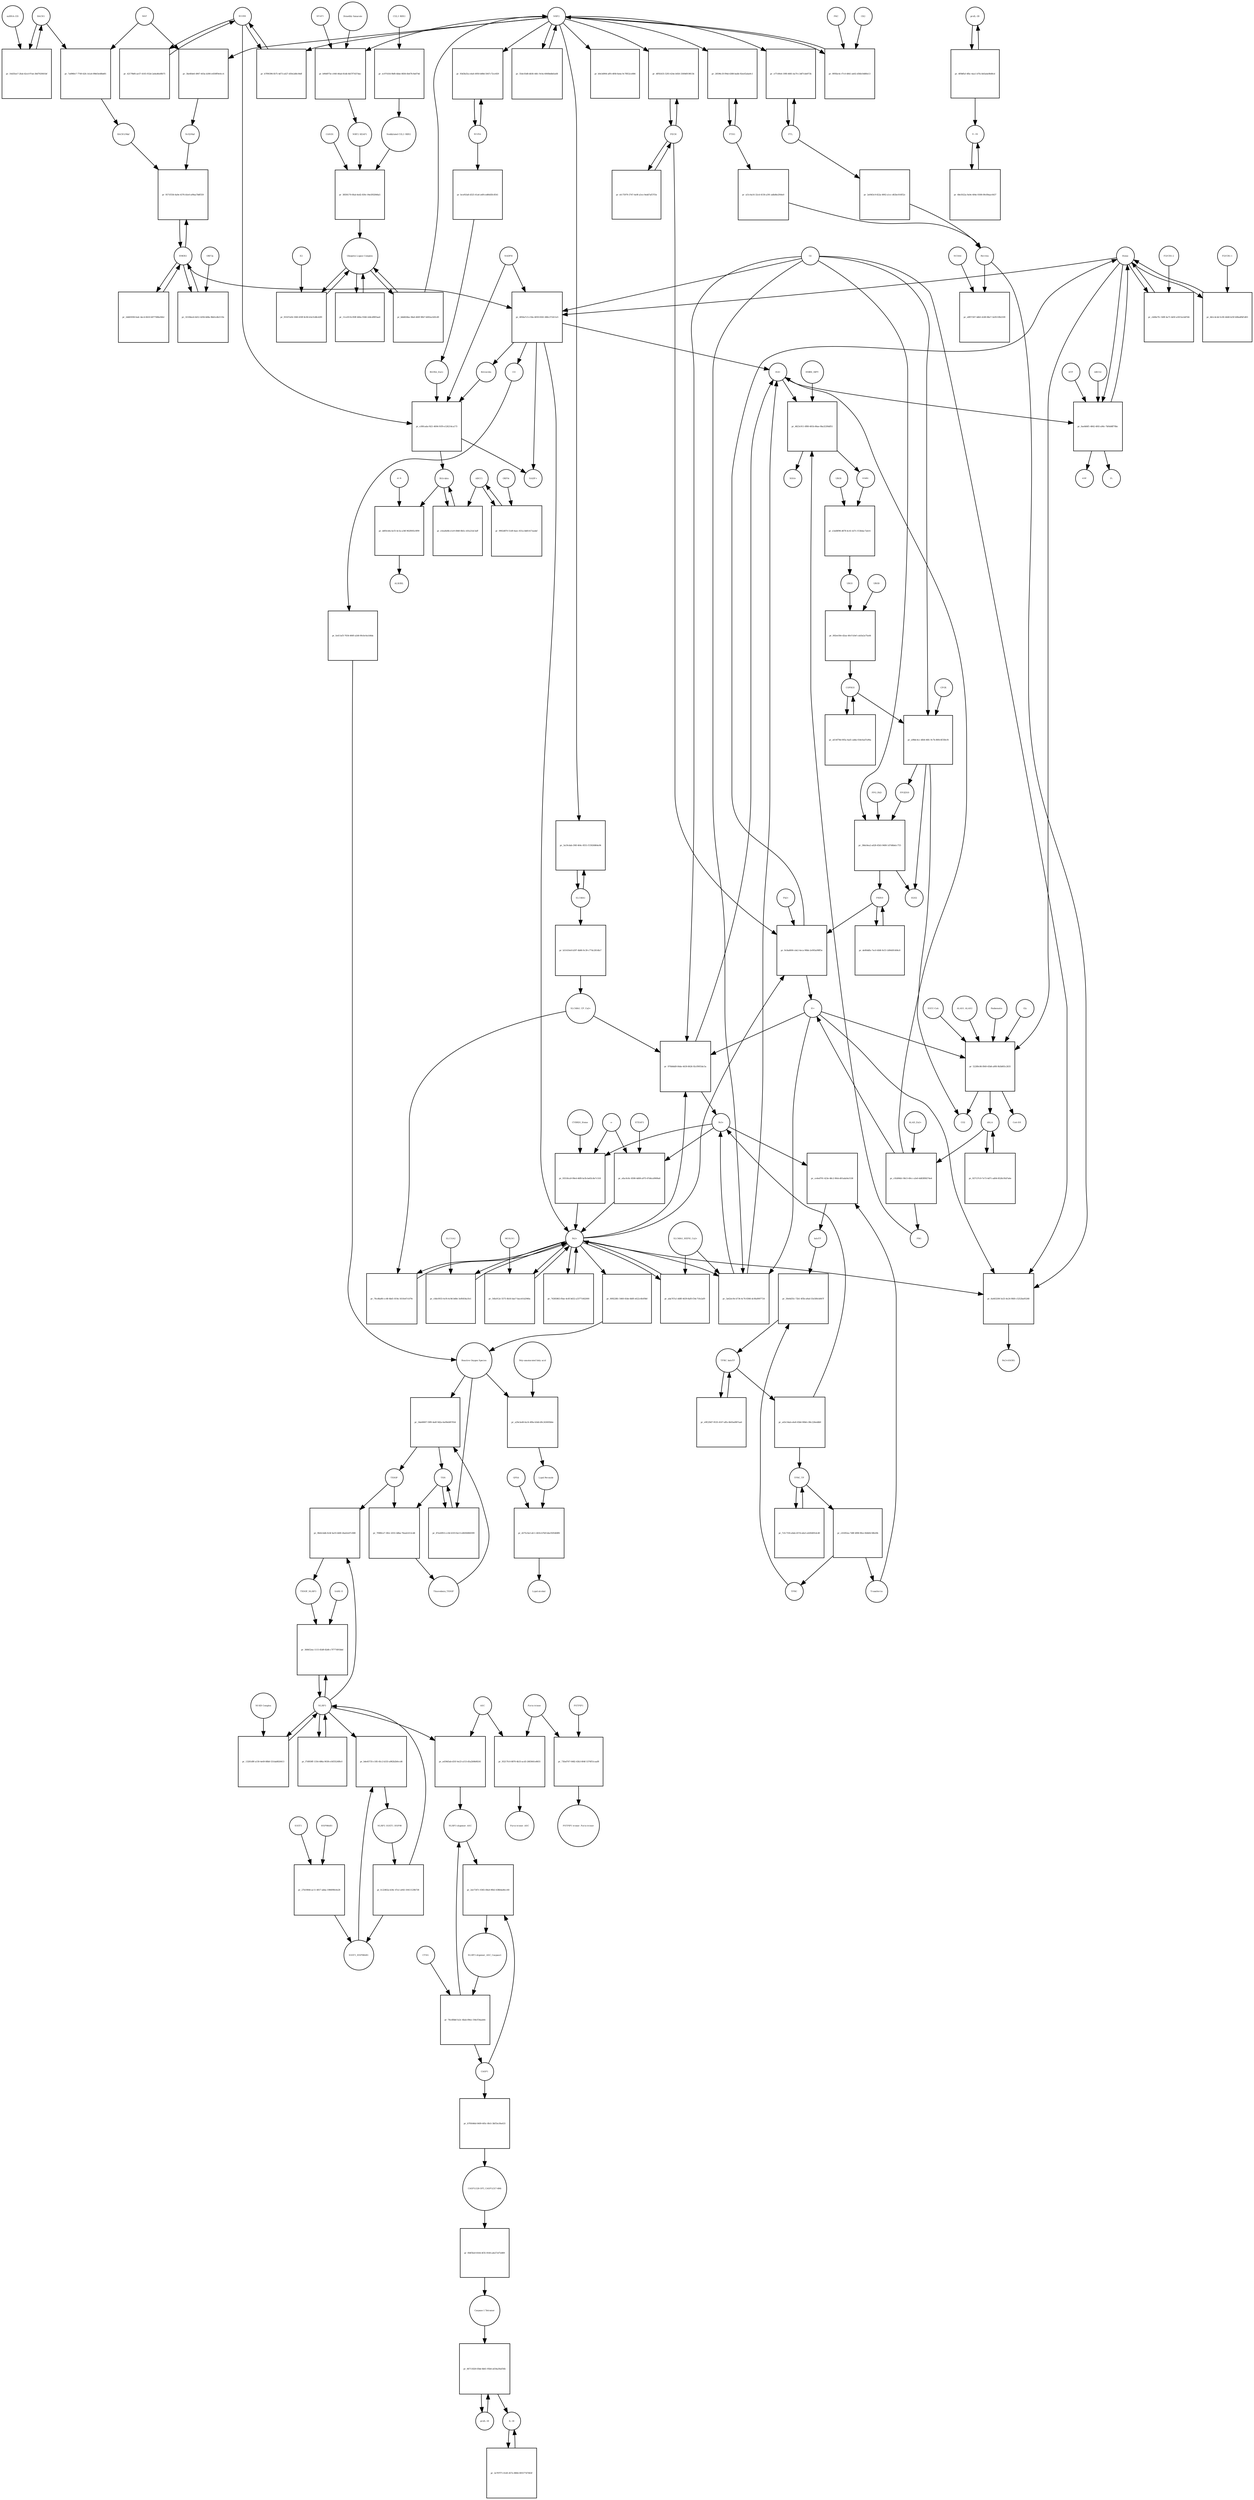 strict digraph  {
Heme [annotation="urn_miriam_obo.chebi_CHEBI%3A30413", bipartite=0, cls="simple chemical", fontsize=4, label=Heme, shape=circle];
"pr_4956a7c5-c50a-4059-8361-686c272411e5" [annotation="", bipartite=1, cls=process, fontsize=4, label="pr_4956a7c5-c50a-4059-8361-686c272411e5", shape=square];
Biliverdin [annotation="urn_miriam_obo.chebi_CHEBI%3A17033", bipartite=0, cls="simple chemical", fontsize=4, label=Biliverdin, shape=circle];
HMOX1 [annotation="", bipartite=0, cls=macromolecule, fontsize=4, label=HMOX1, shape=circle];
O2 [annotation="urn_miriam_obo.chebi_CHEBI%3A15379", bipartite=0, cls="simple chemical", fontsize=4, label=O2, shape=circle];
NADPH [annotation="urn_miriam_obo.chebi_CHEBI%3A16474", bipartite=0, cls="simple chemical", fontsize=4, label=NADPH, shape=circle];
H2O [annotation="urn_miriam_obo.chebi_CHEBI%3A15377", bipartite=0, cls="simple chemical", fontsize=4, label=H2O, shape=circle];
"Fe2+" [annotation="urn_miriam_obo.chebi_CHEBI%3A29033", bipartite=0, cls="simple chemical", fontsize=4, label="Fe2+", shape=circle];
"NADP+" [annotation="urn_miriam_obo.chebi_CHEBI%3A18009", bipartite=0, cls="simple chemical", fontsize=4, label="NADP+", shape=circle];
CO [annotation="urn_miriam_obo.chebi_CHEBI%3A17245", bipartite=0, cls="simple chemical", fontsize=4, label=CO, shape=circle];
"pr_cb06e7fc-549f-4a71-b45f-a1815a1dd7d4" [annotation="", bipartite=1, cls=process, fontsize=4, label="pr_cb06e7fc-549f-4a71-b45f-a1815a1dd7d4", shape=square];
"FLVCR1-2" [annotation=urn_miriam_uniprot_Q9Y5Y0, bipartite=0, cls=macromolecule, fontsize=4, label="FLVCR1-2", shape=circle];
"pr_e30fcada-f421-4694-91f9-e126214ca173" [annotation="", bipartite=1, cls=process, fontsize=4, label="pr_e30fcada-f421-4694-91f9-e126214ca173", shape=square];
Bilirubin [annotation="urn_miriam_obo.chebi_CHEBI%3A16990", bipartite=0, cls="simple chemical", fontsize=4, label=Bilirubin, shape=circle];
BLVRB [annotation=urn_miriam_uniprot_P30043, bipartite=0, cls=macromolecule, fontsize=4, label=BLVRB, shape=circle];
"BLVRA_Zn2+" [annotation="urn_miriam_obo.chebi_CHEBI%3A29805|urn_miriam_uniprot_P53004", bipartite=0, cls=complex, fontsize=4, label="BLVRA_Zn2+", shape=circle];
"pr_e5ea8e8b-e1e9-49d0-8b5c-d1fa21dc5aff" [annotation="", bipartite=1, cls=process, fontsize=4, label="pr_e5ea8e8b-e1e9-49d0-8b5c-d1fa21dc5aff", shape=square];
ABCC1 [annotation="", bipartite=0, cls=macromolecule, fontsize=4, label=ABCC1, shape=circle];
"pr_dd93cbfa-bcf3-4c5a-a34f-962f005c0f99" [annotation="", bipartite=1, cls=process, fontsize=4, label="pr_dd93cbfa-bcf3-4c5a-a34f-962f005c0f99", shape=square];
ALB [annotation=urn_miriam_uniprot_P02768, bipartite=0, cls=macromolecule, fontsize=4, label=ALB, shape=circle];
"ALB/BIL" [annotation="urn_miriam_uniprot_P02768|urn_miriam_obo.chebi_CHEBI%3A16990", bipartite=0, cls=complex, fontsize=4, label="ALB/BIL", shape=circle];
NRF2 [annotation="", bipartite=0, cls=macromolecule, fontsize=4, label=NRF2, shape=circle];
"pr_3be6fde6-4967-403a-b306-e450ff9e0cc4" [annotation="", bipartite=1, cls=process, fontsize=4, label="pr_3be6fde6-4967-403a-b306-e450ff9e0cc4", shape=square];
MAF [annotation=urn_miriam_uniprot_O75444, bipartite=0, cls=macromolecule, fontsize=4, label=MAF, shape=circle];
"Nrf2/Maf" [annotation="", bipartite=0, cls=complex, fontsize=4, label="Nrf2/Maf", shape=circle];
"pr_7a896fe7-7749-42fc-b1a4-09b03e48bd01" [annotation="", bipartite=1, cls=process, fontsize=4, label="pr_7a896fe7-7749-42fc-b1a4-09b03e48bd01", shape=square];
BACH1 [annotation=urn_miriam_uniprot_O14867, bipartite=0, cls=macromolecule, fontsize=4, label=BACH1, shape=circle];
"BACH1/Maf" [annotation="", bipartite=0, cls=complex, fontsize=4, label="BACH1/Maf", shape=circle];
"pr_16d35ee7-2fab-42cd-97ab-38d792f401bf" [annotation="", bipartite=1, cls=process, fontsize=4, label="pr_16d35ee7-2fab-42cd-97ab-38d792f401bf", shape=square];
"miRNA-155" [annotation=urn_miriam_ncbigene_406947, bipartite=0, cls="nucleic acid feature", fontsize=4, label="miRNA-155", shape=circle];
"pr_9571f556-6a9e-4376-b5e0-a99aa7b8f559" [annotation="", bipartite=1, cls=process, fontsize=4, label="pr_9571f556-6a9e-4376-b5e0-a99aa7b8f559", shape=square];
PRIN9 [annotation="urn_miriam_obo.chebi_CHEBI%3A15430", bipartite=0, cls="simple chemical", fontsize=4, label=PRIN9, shape=circle];
"pr_9c8ad606-cde2-4eca-90bb-2e993a99ff5e" [annotation="", bipartite=1, cls=process, fontsize=4, label="pr_9c8ad606-cde2-4eca-90bb-2e993a99ff5e", shape=square];
FECH [annotation=urn_miriam_uniprot_P22830, bipartite=0, cls=macromolecule, fontsize=4, label=FECH, shape=circle];
"Pb2+" [annotation="urn_miriam_obo.chebi_CHEBI%3A27889", bipartite=0, cls="simple chemical", fontsize=4, label="Pb2+", shape=circle];
"H+" [annotation="urn_miriam_obo.chebi_CHEBI%3A15378", bipartite=0, cls="simple chemical", fontsize=4, label="H+", shape=circle];
"SUCC-CoA" [annotation="urn_miriam_obo.chebi_CHEBI%3A57292", bipartite=0, cls="simple chemical", fontsize=4, label="SUCC-CoA", shape=circle];
"pr_52289c86-f849-45b8-a9f8-9b3bf65c2835" [annotation="", bipartite=1, cls=process, fontsize=4, label="pr_52289c86-f849-45b8-a9f8-9b3bf65c2835", shape=square];
dALA [annotation="urn_miriam_obo.chebi_CHEBI%3A356416", bipartite=0, cls="simple chemical", fontsize=4, label=dALA, shape=circle];
ALAS1_ALAS2 [annotation="urn_miriam_uniprot_P13196|urn_miriam_uniprot_P22557", bipartite=0, cls=complex, fontsize=4, label=ALAS1_ALAS2, shape=circle];
Panhematin [annotation="urn_miriam_obo.chebi_CHEBI%3A50385", bipartite=0, cls="simple chemical", fontsize=4, label=Panhematin, shape=circle];
Gly [annotation="urn_miriam_obo.chebi_CHEBI%3A57305", bipartite=0, cls="simple chemical", fontsize=4, label=Gly, shape=circle];
"CoA-SH" [annotation="urn_miriam_obo.chebi_CHEBI%3A15346", bipartite=0, cls="simple chemical", fontsize=4, label="CoA-SH", shape=circle];
CO2 [annotation="urn_miriam_obo.chebi_CHEBI%3A16526", bipartite=0, cls="simple chemical", fontsize=4, label=CO2, shape=circle];
"pr_b90d975e-c040-46ad-81db-4b57f7d37dac" [annotation="", bipartite=1, cls=process, fontsize=4, label="pr_b90d975e-c040-46ad-81db-4b57f7d37dac", shape=square];
KEAP1 [annotation=urn_miriam_uniprot_Q14145, bipartite=0, cls=macromolecule, fontsize=4, label=KEAP1, shape=circle];
NRF2_KEAP1 [annotation="urn_miriam_uniprot_Q14145|urn_miriam_uniprot_Q16236", bipartite=0, cls=complex, fontsize=4, label=NRF2_KEAP1, shape=circle];
"Dimethly fumarate" [annotation="urn_miriam_obo.chebi_CHEBI%3A76004", bipartite=0, cls="simple chemical", fontsize=4, label="Dimethly fumarate", shape=circle];
"Ubiquitin Ligase Complex" [annotation="urn_miriam_uniprot_Q14145|urn_miriam_uniprot_Q15843|urn_miriam_uniprot_Q13618|urn_miriam_uniprot_P62877|urn_miriam_uniprot_Q16236|urn_miriam_uniprot_P0CG48|urn_miriam_pubmed_19940261|urn_miriam_interpro_IPR000608", bipartite=0, cls=complex, fontsize=4, label="Ubiquitin Ligase Complex", shape=circle];
"pr_11ce911b-f69f-466a-9346-2d4cdf8f3aa6" [annotation="", bipartite=1, cls=process, fontsize=4, label="pr_11ce911b-f69f-466a-9346-2d4cdf8f3aa6", shape=square];
"pr_c92d94b1-9b13-49cc-a3e0-4d83f89274e4" [annotation="", bipartite=1, cls=process, fontsize=4, label="pr_c92d94b1-9b13-49cc-a3e0-4d83f89274e4", shape=square];
PBG [annotation="urn_miriam_obo.chebi_CHEBI%3A58126", bipartite=0, cls="simple chemical", fontsize=4, label=PBG, shape=circle];
"ALAD_Zn2+" [annotation="urn_miriam_uniprot_P13716|urn_miriam_obo.chebi_CHEBI%3A29105", bipartite=0, cls=complex, fontsize=4, label="ALAD_Zn2+", shape=circle];
"pr_4823c911-0f80-481b-86ae-9ba323f4df51" [annotation="", bipartite=1, cls=process, fontsize=4, label="pr_4823c911-0f80-481b-86ae-9ba323f4df51", shape=square];
HMBL [annotation="urn_miriam_obo.chebi_CHEBI%3A57845", bipartite=0, cls="simple chemical", fontsize=4, label=HMBL, shape=circle];
HMBS_DIPY [annotation="urn_miriam_obo.chebi_CHEBI%3A36319|urn_miriam_uniprot_P08397", bipartite=0, cls=complex, fontsize=4, label=HMBS_DIPY, shape=circle];
"NH4+" [annotation="urn_miriam_obo.chebi_CHEBI%3A28938", bipartite=0, cls="simple chemical", fontsize=4, label="NH4+", shape=circle];
"pr_e3a68f96-d678-4c41-b37c-f13b4ac7ab14" [annotation="", bipartite=1, cls=process, fontsize=4, label="pr_e3a68f96-d678-4c41-b37c-f13b4ac7ab14", shape=square];
URO3 [annotation="urn_miriam_obo.chebi_CHEBI%3A15437", bipartite=0, cls="simple chemical", fontsize=4, label=URO3, shape=circle];
UROS [annotation=urn_miriam_uniprot_P10746, bipartite=0, cls=macromolecule, fontsize=4, label=UROS, shape=circle];
"pr_002ee50e-d2aa-40cf-b3ef-cab3a2a75a44" [annotation="", bipartite=1, cls=process, fontsize=4, label="pr_002ee50e-d2aa-40cf-b3ef-cab3a2a75a44", shape=square];
COPRO3 [annotation="urn_miriam_obo.chebi_CHEBI%3A15439", bipartite=0, cls="simple chemical", fontsize=4, label=COPRO3, shape=circle];
UROD [annotation=urn_miriam_uniprot_P06132, bipartite=0, cls=macromolecule, fontsize=4, label=UROD, shape=circle];
"pr_a98dc4cc-dfd4-46fc-9c7b-869c4f358cf4" [annotation="", bipartite=1, cls=process, fontsize=4, label="pr_a98dc4cc-dfd4-46fc-9c7b-869c4f358cf4", shape=square];
PPGEN9 [annotation="urn_miriam_obo.chebi_CHEBI%3A15435", bipartite=0, cls="simple chemical", fontsize=4, label=PPGEN9, shape=circle];
CPOX [annotation=urn_miriam_uniprot_P36551, bipartite=0, cls=macromolecule, fontsize=4, label=CPOX, shape=circle];
H2O2 [annotation="urn_miriam_obo.chebi_CHEBI%3A16240", bipartite=0, cls="simple chemical", fontsize=4, label=H2O2, shape=circle];
"pr_38dc8ea2-a628-45b5-9408-1d7d4bdcc755" [annotation="", bipartite=1, cls=process, fontsize=4, label="pr_38dc8ea2-a628-45b5-9408-1d7d4bdcc755", shape=square];
PPO_FAD [annotation="urn_miriam_obo.chebi_CHEBI%3A16238|urn_miriam_uniprot_P50336", bipartite=0, cls=complex, fontsize=4, label=PPO_FAD, shape=circle];
"pr_55dc03d8-db56-44fc-9c0a-6060bdbb5a68" [annotation="", bipartite=1, cls=process, fontsize=4, label="pr_55dc03d8-db56-44fc-9c0a-6060bdbb5a68", shape=square];
"pr_927137c9-7e73-4d71-ad04-8528c95d7a6e" [annotation="", bipartite=1, cls="uncertain process", fontsize=4, label="pr_927137c9-7e73-4d71-ad04-8528c95d7a6e", shape=square];
"pr_a614f78d-005a-4ad1-adda-03dc6ad7a96a" [annotation="", bipartite=1, cls="uncertain process", fontsize=4, label="pr_a614f78d-005a-4ad1-adda-03dc6ad7a96a", shape=square];
"pr_de80ddfa-7ec0-4fd6-9cf3-1d94491406c8" [annotation="", bipartite=1, cls="uncertain process", fontsize=4, label="pr_de80ddfa-7ec0-4fd6-9cf3-1d94491406c8", shape=square];
"Poly-unsaturated fatty acid" [annotation="urn_miriam_obo.chebi_CHEBI%3A26208", bipartite=0, cls="simple chemical", fontsize=4, label="Poly-unsaturated fatty acid", shape=circle];
"pr_a29e3a48-6a14-4f8a-b5dd-d9c243693b6e" [annotation="", bipartite=1, cls=process, fontsize=4, label="pr_a29e3a48-6a14-4f8a-b5dd-d9c243693b6e", shape=square];
"Lipid Peroxide" [annotation="urn_miriam_obo.chebi_CHEBI%3A61051", bipartite=0, cls="simple chemical", fontsize=4, label="Lipid Peroxide", shape=circle];
"Reactive Oxygen Species" [annotation="urn_miriam_obo.chebi_CHEBI%3A26523", bipartite=0, cls="simple chemical", fontsize=4, label="Reactive Oxygen Species", shape=circle];
"pr_6a463208-5e25-4e24-9fd0-c5252ba95268" [annotation="", bipartite=1, cls=process, fontsize=4, label="pr_6a463208-5e25-4e24-9fd0-c5252ba95268", shape=square];
"Fe(3+)O(OH)" [annotation="urn_miriam_obo.chebi_CHEBI%3A78619", bipartite=0, cls="simple chemical", fontsize=4, label="Fe(3+)O(OH)", shape=circle];
Ferritin [annotation=urn_miriam_uniprot_P02794, bipartite=0, cls=complex, fontsize=4, label=Ferritin, shape=circle];
"pr_76cd6a86-cc48-4bd1-819a-1610e47cb79c" [annotation="", bipartite=1, cls=process, fontsize=4, label="pr_76cd6a86-cc48-4bd1-819a-1610e47cb79c", shape=square];
"SLC40A1_CP_Cu2+" [annotation="urn_miriam_uniprot_P00450|urn_miriam_uniprot_Q9NP59|urn_miriam_obo.chebi_CHEBI%3A29036", bipartite=0, cls=complex, fontsize=4, label="SLC40A1_CP_Cu2+", shape=circle];
"pr_970b8dd9-84de-4439-8626-92cf9955dc5a" [annotation="", bipartite=1, cls=process, fontsize=4, label="pr_970b8dd9-84de-4439-8626-92cf9955dc5a", shape=square];
"Fe3+" [annotation="urn_miriam_obo.chebi_CHEBI%3A29034", bipartite=0, cls="simple chemical", fontsize=4, label="Fe3+", shape=circle];
SLC40A1 [annotation=urn_miriam_ncbigene_30061, bipartite=0, cls="nucleic acid feature", fontsize=4, label=SLC40A1, shape=circle];
"pr_3a19cdab-3f4f-464c-8551-f15926864e94" [annotation="", bipartite=1, cls=process, fontsize=4, label="pr_3a19cdab-3f4f-464c-8551-f15926864e94", shape=square];
FTH1 [annotation=urn_miriam_ncbigene_2495, bipartite=0, cls="nucleic acid feature", fontsize=4, label=FTH1, shape=circle];
"pr_28596c3f-f94d-4388-badb-92eef2aba9c1" [annotation="", bipartite=1, cls=process, fontsize=4, label="pr_28596c3f-f94d-4388-badb-92eef2aba9c1", shape=square];
FTL [annotation=urn_miriam_ncbigene_2512, bipartite=0, cls="nucleic acid feature", fontsize=4, label=FTL, shape=circle];
"pr_cf7149e4-19f8-4681-ba70-c3df7cbb973b" [annotation="", bipartite=1, cls=process, fontsize=4, label="pr_cf7149e4-19f8-4681-ba70-c3df7cbb973b", shape=square];
"pr_a51c4a16-32cd-4158-a391-adbd6e2f44e0" [annotation="", bipartite=1, cls=process, fontsize=4, label="pr_a51c4a16-32cd-4158-a391-adbd6e2f44e0", shape=square];
"pr_2ef463c9-822a-4902-a1cc-d02bc016f52c" [annotation="", bipartite=1, cls=process, fontsize=4, label="pr_2ef463c9-822a-4902-a1cc-d02bc016f52c", shape=square];
"pr_4ff92435-5293-424e-b926-3369d919813b" [annotation="", bipartite=1, cls=process, fontsize=4, label="pr_4ff92435-5293-424e-b926-3369d919813b", shape=square];
"pr_efc75979-3747-4e9f-a3ce-9edd7af57f3e" [annotation="", bipartite=1, cls=process, fontsize=4, label="pr_efc75979-3747-4e9f-a3ce-9edd7af57f3e", shape=square];
"pr_2dd45938-fadc-4ec4-8410-b977588a56b2" [annotation="", bipartite=1, cls=process, fontsize=4, label="pr_2dd45938-fadc-4ec4-8410-b977588a56b2", shape=square];
BLVRA [annotation=urn_miriam_ncbigene_644, bipartite=0, cls="nucleic acid feature", fontsize=4, label=BLVRA, shape=circle];
"pr_93d3b25a-e4a6-4950-b88d-5047c72ce929" [annotation="", bipartite=1, cls=process, fontsize=4, label="pr_93d3b25a-e4a6-4950-b88d-5047c72ce929", shape=square];
"pr_b7f90396-fb75-4d73-a427-d50e2d8c04df" [annotation="", bipartite=1, cls=process, fontsize=4, label="pr_b7f90396-fb75-4d73-a427-d50e2d8c04df", shape=square];
"pr_42179bf6-ae57-4165-932d-2a8a46e8fb75" [annotation="", bipartite=1, cls=process, fontsize=4, label="pr_42179bf6-ae57-4165-932d-2a8a46e8fb75", shape=square];
"pr_bcef43a8-d325-41a6-a4f4-ed66d5fc8541" [annotation="", bipartite=1, cls=process, fontsize=4, label="pr_bcef43a8-d325-41a6-a4f4-ed66d5fc8541", shape=square];
"pr_b31410e8-b397-4b86-9c39-c77dc2814fa7" [annotation="", bipartite=1, cls=process, fontsize=4, label="pr_b31410e8-b397-4b86-9c39-c77dc2814fa7", shape=square];
"pr_e8f57267-4db5-4249-86e7-3e0515fb2109" [annotation="", bipartite=1, cls=process, fontsize=4, label="pr_e8f57267-4db5-4249-86e7-3e0515fb2109", shape=square];
NCOA4 [annotation=urn_miriam_uniprot_Q13772, bipartite=0, cls=macromolecule, fontsize=4, label=NCOA4, shape=circle];
"pr_93518ca9-99e4-46f8-bcfb-be83c8e7c518" [annotation="", bipartite=1, cls=process, fontsize=4, label="pr_93518ca9-99e4-46f8-bcfb-be83c8e7c518", shape=square];
CYBRD1_Heme [annotation="urn_miriam_uniprot_Q53TN4|urn_miriam_obo.chebi_CHEBI%3A30413", bipartite=0, cls=complex, fontsize=4, label=CYBRD1_Heme, shape=circle];
"e-" [annotation="urn_miriam_obo.chebi_CHEBI%3A10545", bipartite=0, cls="simple chemical", fontsize=4, label="e-", shape=circle];
"pr_c8dc0933-4cf4-4c9d-b48e-3ef6454a1fe1" [annotation="", bipartite=1, cls=process, fontsize=4, label="pr_c8dc0933-4cf4-4c9d-b48e-3ef6454a1fe1", shape=square];
SLC11A2 [annotation=urn_miriam_uniprot_P49281, bipartite=0, cls=macromolecule, fontsize=4, label=SLC11A2, shape=circle];
"pr_d275c0a3-afc1-461b-b7b9-b4a3505468f6" [annotation="", bipartite=1, cls=process, fontsize=4, label="pr_d275c0a3-afc1-461b-b7b9-b4a3505468f6", shape=square];
"Lipid alcohol" [annotation="urn_miriam_obo.chebi_CHEBI%3A24026", bipartite=0, cls="simple chemical", fontsize=4, label="Lipid alcohol", shape=circle];
GPX4 [annotation=urn_miriam_uniprot_P36969, bipartite=0, cls=macromolecule, fontsize=4, label=GPX4, shape=circle];
"pr_32106ee4-6d12-4294-b68a-9bb5cdb2119e" [annotation="", bipartite=1, cls=process, fontsize=4, label="pr_32106ee4-6d12-4294-b68a-9bb5cdb2119e", shape=square];
ORF3a [annotation="urn_miriam_uniprot_P0DTC3|urn_miriam_taxonomy_2697049", bipartite=0, cls=macromolecule, fontsize=4, label=ORF3a, shape=circle];
"pr_009228fc-5460-45de-8d0f-e622c4fef9b0" [annotation="", bipartite=1, cls=process, fontsize=4, label="pr_009228fc-5460-45de-8d0f-e622c4fef9b0", shape=square];
"pr_9902d870-51d9-4aec-831a-bb81417aadaf" [annotation="", bipartite=1, cls=process, fontsize=4, label="pr_9902d870-51d9-4aec-831a-bb81417aadaf", shape=square];
ORF9c [annotation=urn_miriam_taxonomy_2697049, bipartite=0, cls=macromolecule, fontsize=4, label=ORF9c, shape=circle];
CUL3_RBX1 [annotation="urn_miriam_uniprot_Q13618|urn_miriam_uniprot_P62877", bipartite=0, cls=complex, fontsize=4, label=CUL3_RBX1, shape=circle];
"pr_ec9741fd-9bf8-4bbe-8836-6b47fc9a874d" [annotation="", bipartite=1, cls=process, fontsize=4, label="pr_ec9741fd-9bf8-4bbe-8836-6b47fc9a874d", shape=square];
"Neddylated CUL3_RBX1" [annotation="urn_miriam_uniprot_Q15843|urn_miriam_uniprot_Q13618|urn_miriam_uniprot_P62877", bipartite=0, cls=complex, fontsize=4, label="Neddylated CUL3_RBX1", shape=circle];
"pr_b0e3d904-aff4-4f68-8a4a-9c7f852ce884" [annotation="", bipartite=1, cls=process, fontsize=4, label="pr_b0e3d904-aff4-4f68-8a4a-9c7f852ce884", shape=square];
"pr_385f4170-0fad-4ed2-830c-04e5f02846a5" [annotation="", bipartite=1, cls=process, fontsize=4, label="pr_385f4170-0fad-4ed2-830c-04e5f02846a5", shape=square];
CAND1 [annotation=urn_miriam_uniprot_Q86VP6, bipartite=0, cls=macromolecule, fontsize=4, label=CAND1, shape=circle];
E2 [annotation=urn_miriam_interpro_IPR000608, bipartite=0, cls=macromolecule, fontsize=4, label=E2, shape=circle];
"pr_93167a04-3360-459f-8c06-b3e31d8cd2f0" [annotation="", bipartite=1, cls=process, fontsize=4, label="pr_93167a04-3360-459f-8c06-b3e31d8cd2f0", shape=square];
"pr_9f95bc6c-f7c0-4841-ab02-d56b10d80e13" [annotation="", bipartite=1, cls=process, fontsize=4, label="pr_9f95bc6c-f7c0-4841-ab02-d56b10d80e13", shape=square];
PKC [annotation="urn_miriam_pubmed_12198130|urn_miriam_interpro_IPR012233", bipartite=0, cls=macromolecule, fontsize=4, label=PKC, shape=circle];
CK2 [annotation="", bipartite=0, cls=macromolecule, fontsize=4, label=CK2, shape=circle];
"pr_4b1c4c4d-5c00-4448-b25f-b96a4fbf1d03" [annotation="", bipartite=1, cls=process, fontsize=4, label="pr_4b1c4c4d-5c00-4448-b25f-b96a4fbf1d03", shape=square];
"FLVCR1-1" [annotation=urn_miriam_uniprot_Q9Y5Y0, bipartite=0, cls=macromolecule, fontsize=4, label="FLVCR1-1", shape=circle];
"pr_0ae8d4f1-4842-4f45-a96c-7bf4d4ff78bc" [annotation="", bipartite=1, cls=process, fontsize=4, label="pr_0ae8d4f1-4842-4f45-a96c-7bf4d4ff78bc", shape=square];
ABCG2 [annotation=urn_miriam_uniprot_Q9UNQ0, bipartite=0, cls="macromolecule multimer", fontsize=4, label=ABCG2, shape=circle];
ATP [annotation="urn_miriam_obo.chebi_CHEBI%3A30616", bipartite=0, cls="simple chemical", fontsize=4, label=ATP, shape=circle];
Pi [annotation="urn_miriam_obo.chebi_CHEBI%3A18367", bipartite=0, cls="simple chemical", fontsize=4, label=Pi, shape=circle];
ADP [annotation="urn_miriam_obo.chebi_CHEBI%3A456216", bipartite=0, cls="simple chemical", fontsize=4, label=ADP, shape=circle];
"pr_ada767a1-dd8f-4439-8af0-f34c71fe2af9" [annotation="", bipartite=1, cls=process, fontsize=4, label="pr_ada767a1-dd8f-4439-8af0-f34c71fe2af9", shape=square];
"SLC40A1_HEPH_Cu2+" [annotation="urn_miriam_uniprot_Q9BQS7|urn_miriam_uniprot_Q9NP59|urn_miriam_obo.chebi_CHEBI%3A28694", bipartite=0, cls=complex, fontsize=4, label="SLC40A1_HEPH_Cu2+", shape=circle];
"pr_3a62ec9e-b734-4c76-8366-dc9fa8907724" [annotation="", bipartite=1, cls=process, fontsize=4, label="pr_3a62ec9e-b734-4c76-8366-dc9fa8907724", shape=square];
"pr_ce4ed791-423e-48c2-9feb-d01ada9a1538" [annotation="", bipartite=1, cls=process, fontsize=4, label="pr_ce4ed791-423e-48c2-9feb-d01ada9a1538", shape=square];
Transferrin [annotation=urn_miriam_uniprot_P02787, bipartite=0, cls=macromolecule, fontsize=4, label=Transferrin, shape=circle];
holoTF [annotation="urn_miriam_uniprot_P02787|urn_miriam_obo.chebi_CHEBI%3A29034", bipartite=0, cls=complex, fontsize=4, label=holoTF, shape=circle];
TFRC [annotation=urn_miriam_uniprot_P02786, bipartite=0, cls="macromolecule multimer", fontsize=4, label=TFRC, shape=circle];
"pr_30e6d35c-72b1-4f5b-a9ad-55e580cb847f" [annotation="", bipartite=1, cls=process, fontsize=4, label="pr_30e6d35c-72b1-4f5b-a9ad-55e580cb847f", shape=square];
TFRC_holoTF [annotation="urn_miriam_uniprot_P02787|urn_miriam_obo.chebi_CHEBI%3A29034|urn_miriam_uniprot_P02786", bipartite=0, cls=complex, fontsize=4, label=TFRC_holoTF, shape=circle];
"pr_e9f229d7-9535-4167-affa-4b03ad907aa6" [annotation="", bipartite=1, cls=process, fontsize=4, label="pr_e9f229d7-9535-4167-affa-4b03ad907aa6", shape=square];
"pr_a43c54ab-e4e8-45b6-90b6-c96c226eddb9" [annotation="", bipartite=1, cls=process, fontsize=4, label="pr_a43c54ab-e4e8-45b6-90b6-c96c226eddb9", shape=square];
TFRC_TF [annotation="urn_miriam_uniprot_P02787|urn_miriam_uniprot_P02786", bipartite=0, cls=complex, fontsize=4, label=TFRC_TF, shape=circle];
"pr_efac0c8c-8590-4d08-a975-67d4ca9909a8" [annotation="", bipartite=1, cls=process, fontsize=4, label="pr_efac0c8c-8590-4d08-a975-67d4ca9909a8", shape=square];
STEAP3 [annotation=urn_miriam_uniprot_Q658P3, bipartite=0, cls=macromolecule, fontsize=4, label=STEAP3, shape=circle];
"pr_54fa912e-5575-4b16-bae7-bacefcb2940a" [annotation="", bipartite=1, cls=process, fontsize=4, label="pr_54fa912e-5575-4b16-bae7-bacefcb2940a", shape=square];
MCOLN1 [annotation=urn_miriam_uniprot_Q9GZU1, bipartite=0, cls=macromolecule, fontsize=4, label=MCOLN1, shape=circle];
"pr_74385863-f0ae-4c6f-b632-a33771662000" [annotation="", bipartite=1, cls=process, fontsize=4, label="pr_74385863-f0ae-4c6f-b632-a33771662000", shape=square];
"pr_7cfc71f4-a0ab-457d-a6a5-ed2fd491dcd0" [annotation="", bipartite=1, cls=process, fontsize=4, label="pr_7cfc71f4-a0ab-457d-a6a5-ed2fd491dcd0", shape=square];
"pr_c610f2ea-7d8f-4f88-9fee-844b9c58b20b" [annotation="", bipartite=1, cls=process, fontsize=4, label="pr_c610f2ea-7d8f-4f88-9fee-844b9c58b20b", shape=square];
"pr_bbb824ba-38a6-460f-90b7-b002acb5fcd9" [annotation="", bipartite=1, cls=process, fontsize=4, label="pr_bbb824ba-38a6-460f-90b7-b002acb5fcd9", shape=square];
Thioredoxin_TXNIP [annotation="urn_miriam_uniprot_P10599|urn_miriam_uniprot_Q9H3M7", bipartite=0, cls=complex, fontsize=4, label=Thioredoxin_TXNIP, shape=circle];
"pr_3da68007-59f0-4a6f-9d2a-6a09ebf6765d" [annotation="", bipartite=1, cls=process, fontsize=4, label="pr_3da68007-59f0-4a6f-9d2a-6a09ebf6765d", shape=square];
TXNIP [annotation=urn_miriam_uniprot_Q9H3M7, bipartite=0, cls=macromolecule, fontsize=4, label=TXNIP, shape=circle];
TXN [annotation=urn_miriam_uniprot_P10599, bipartite=0, cls=macromolecule, fontsize=4, label=TXN, shape=circle];
NLRP3 [annotation=urn_miriam_uniprot_Q96P20, bipartite=0, cls=macromolecule, fontsize=4, label=NLRP3, shape=circle];
"pr_13281d9f-a150-4e69-88b0-531da8826413" [annotation="", bipartite=1, cls=process, fontsize=4, label="pr_13281d9f-a150-4e69-88b0-531da8826413", shape=square];
"Nf-KB Complex" [annotation="urn_miriam_uniprot_P19838|urn_miriam_uniprot_Q04206|urn_miriam_uniprot_Q00653", bipartite=0, cls=complex, fontsize=4, label="Nf-KB Complex", shape=circle];
"pr_f7d959ff-1354-486a-9038-e16f3524f8c0" [annotation="", bipartite=1, cls=process, fontsize=4, label="pr_f7d959ff-1354-486a-9038-e16f3524f8c0", shape=square];
"pr_87ee6953-cc0d-4319-8a13-e6fd56860399" [annotation="", bipartite=1, cls=process, fontsize=4, label="pr_87ee6953-cc0d-4319-8a13-e6fd56860399", shape=square];
"pr_7f080ce7-382c-4551-b8ba-76eab3212cd6" [annotation="", bipartite=1, cls=process, fontsize=4, label="pr_7f080ce7-382c-4551-b8ba-76eab3212cd6", shape=square];
HSP90AB1 [annotation=urn_miriam_uniprot_P08238, bipartite=0, cls=macromolecule, fontsize=4, label=HSP90AB1, shape=circle];
"pr_27b19844-ac11-4817-abba-198499fe0e28" [annotation="", bipartite=1, cls=process, fontsize=4, label="pr_27b19844-ac11-4817-abba-198499fe0e28", shape=square];
SUGT1 [annotation=urn_miriam_uniprot_Q9Y2Z0, bipartite=0, cls=macromolecule, fontsize=4, label=SUGT1, shape=circle];
SUGT1_HSP90AB1 [annotation="urn_miriam_uniprot_P08238|urn_miriam_uniprot_Q9Y2Z0", bipartite=0, cls=complex, fontsize=4, label=SUGT1_HSP90AB1, shape=circle];
"pr_b4e45735-c185-45c2-b333-a982b2b0ccd6" [annotation="", bipartite=1, cls=process, fontsize=4, label="pr_b4e45735-c185-45c2-b333-a982b2b0ccd6", shape=square];
NLRP3_SUGT1_HSP90 [annotation="urn_miriam_uniprot_P08238|urn_miriam_uniprot_Q96P20|urn_miriam_uniprot_Q9Y2Z0", bipartite=0, cls=complex, fontsize=4, label=NLRP3_SUGT1_HSP90, shape=circle];
"pr_96d2cbdb-0cbf-4a55-bfd0-2ba42e67c808" [annotation="", bipartite=1, cls=process, fontsize=4, label="pr_96d2cbdb-0cbf-4a55-bfd0-2ba42e67c808", shape=square];
TXNIP_NLRP3 [annotation="urn_miriam_uniprot_Q9H3M7|urn_miriam_uniprot_Q96P20", bipartite=0, cls=complex, fontsize=4, label=TXNIP_NLRP3, shape=circle];
"pr_a439d3ab-d31f-4e23-a153-d5a2b9b08241" [annotation="", bipartite=1, cls=process, fontsize=4, label="pr_a439d3ab-d31f-4e23-a153-d5a2b9b08241", shape=square];
ASC [annotation=urn_miriam_uniprot_Q9ULZ3, bipartite=0, cls=macromolecule, fontsize=4, label=ASC, shape=circle];
"NLRP3 oligomer_ASC" [annotation="urn_miriam_uniprot_Q9ULZ3|urn_miriam_obo.chebi_CHEBI%3A36080", bipartite=0, cls=complex, fontsize=4, label="NLRP3 oligomer_ASC", shape=circle];
"pr_2ee7347c-0365-49a4-90b3-438b4a46cc60" [annotation="", bipartite=1, cls=process, fontsize=4, label="pr_2ee7347c-0365-49a4-90b3-438b4a46cc60", shape=square];
CASP1 [annotation=urn_miriam_uniprot_P29466, bipartite=0, cls=macromolecule, fontsize=4, label=CASP1, shape=circle];
"NLRP3 oligomer_ASC_Caspase1" [annotation="urn_miriam_uniprot_P29466|urn_miriam_uniprot_Q9ULZ3", bipartite=0, cls=complex, fontsize=4, label="NLRP3 oligomer_ASC_Caspase1", shape=circle];
"pr_93217fc0-8870-4b33-acd3-2683641e8655" [annotation="", bipartite=1, cls=process, fontsize=4, label="pr_93217fc0-8870-4b33-acd3-2683641e8655", shape=square];
"Pyrin trimer" [annotation=urn_miriam_uniprot_O15553, bipartite=0, cls=complex, fontsize=4, label="Pyrin trimer", shape=circle];
"Pyrin trimer_ASC" [annotation="urn_miriam_uniprot_O15553|urn_miriam_uniprot_Q9ULZ3", bipartite=0, cls=complex, fontsize=4, label="Pyrin trimer_ASC", shape=circle];
"pr_73fa6767-0482-43b3-804f-5376f51caaf8" [annotation="", bipartite=1, cls=process, fontsize=4, label="pr_73fa6767-0482-43b3-804f-5376f51caaf8", shape=square];
PSTPIP1 [annotation=urn_miriam_uniprot_O43586, bipartite=0, cls="macromolecule multimer", fontsize=4, label=PSTPIP1, shape=circle];
"PSTPIP1 trimer_Pyrin trimer" [annotation="urn_miriam_uniprot_O15553|urn_miriam_uniprot_O43586", bipartite=0, cls=complex, fontsize=4, label="PSTPIP1 trimer_Pyrin trimer", shape=circle];
"pr_76cd0bbf-fa3c-4bab-89ee-19dcf54aab0c" [annotation="", bipartite=1, cls=process, fontsize=4, label="pr_76cd0bbf-fa3c-4bab-89ee-19dcf54aab0c", shape=square];
CTSG [annotation=urn_miriam_uniprot_P08311, bipartite=0, cls=macromolecule, fontsize=4, label=CTSG, shape=circle];
"pr_b795646d-0409-405c-8fe5-3bf55e30a433" [annotation="", bipartite=1, cls=process, fontsize=4, label="pr_b795646d-0409-405c-8fe5-3bf55e30a433", shape=square];
"CASP1(120-197)_CASP1(317-404)" [annotation=urn_miriam_uniprot_P29466, bipartite=0, cls=complex, fontsize=4, label="CASP1(120-197)_CASP1(317-404)", shape=circle];
"pr_f64f5fa9-8164-4f35-9160-a4e57ef7e809" [annotation="", bipartite=1, cls=process, fontsize=4, label="pr_f64f5fa9-8164-4f35-9160-a4e57ef7e809", shape=square];
"Caspase-1 Tetramer" [annotation=urn_miriam_uniprot_P29466, bipartite=0, cls="complex multimer", fontsize=4, label="Caspase-1 Tetramer", shape=circle];
"proIL-1B" [annotation=urn_miriam_uniprot_P01584, bipartite=0, cls=macromolecule, fontsize=4, label="proIL-1B", shape=circle];
"pr_4f0bffaf-4fbc-4aa1-b7fa-bb5ada9b48cd" [annotation="", bipartite=1, cls=process, fontsize=4, label="pr_4f0bffaf-4fbc-4aa1-b7fa-bb5ada9b48cd", shape=square];
"IL-1B" [annotation=urn_miriam_uniprot_P01584, bipartite=0, cls=macromolecule, fontsize=4, label="IL-1B", shape=circle];
"pr_48e5022a-9a9e-404e-9308-09c89aac6437" [annotation="", bipartite=1, cls="omitted process", fontsize=4, label="pr_48e5022a-9a9e-404e-9308-09c89aac6437", shape=square];
"pr_368452ea-1115-45d9-82d6-c7f777d91bbd" [annotation="", bipartite=1, cls=process, fontsize=4, label="pr_368452ea-1115-45d9-82d6-c7f777d91bbd", shape=square];
"SARS E" [annotation=urn_miriam_uniprot_P59637, bipartite=0, cls=macromolecule, fontsize=4, label="SARS E", shape=circle];
"proIL-18" [annotation=urn_miriam_uniprot_Q14116, bipartite=0, cls=macromolecule, fontsize=4, label="proIL-18", shape=circle];
"pr_66711828-03bd-4b61-95b4-a034a30af56b" [annotation="", bipartite=1, cls=process, fontsize=4, label="pr_66711828-03bd-4b61-95b4-a034a30af56b", shape=square];
"IL-18" [annotation=urn_miriam_uniprot_Q14116, bipartite=0, cls=macromolecule, fontsize=4, label="IL-18", shape=circle];
"pr_2e787f71-61d5-457e-8864-005577d7402f" [annotation="", bipartite=1, cls="omitted process", fontsize=4, label="pr_2e787f71-61d5-457e-8864-005577d7402f", shape=square];
"pr_fa411af3-7634-466f-a2d4-00cbc6a1d4da" [annotation="", bipartite=1, cls=process, fontsize=4, label="pr_fa411af3-7634-466f-a2d4-00cbc6a1d4da", shape=square];
"pr_fc22402a-b34c-47a1-a043-10411129b738" [annotation="", bipartite=1, cls=process, fontsize=4, label="pr_fc22402a-b34c-47a1-a043-10411129b738", shape=square];
Heme -> "pr_4956a7c5-c50a-4059-8361-686c272411e5"  [annotation="", interaction_type=consumption];
Heme -> "pr_cb06e7fc-549f-4a71-b45f-a1815a1dd7d4"  [annotation="", interaction_type=consumption];
Heme -> "pr_52289c86-f849-45b8-a9f8-9b3bf65c2835"  [annotation=urn_miriam_pubmed_25446301, interaction_type=inhibition];
Heme -> "pr_4b1c4c4d-5c00-4448-b25f-b96a4fbf1d03"  [annotation="", interaction_type=consumption];
Heme -> "pr_0ae8d4f1-4842-4f45-a96c-7bf4d4ff78bc"  [annotation="", interaction_type=consumption];
"pr_4956a7c5-c50a-4059-8361-686c272411e5" -> Biliverdin  [annotation="", interaction_type=production];
"pr_4956a7c5-c50a-4059-8361-686c272411e5" -> H2O  [annotation="", interaction_type=production];
"pr_4956a7c5-c50a-4059-8361-686c272411e5" -> "Fe2+"  [annotation="", interaction_type=production];
"pr_4956a7c5-c50a-4059-8361-686c272411e5" -> "NADP+"  [annotation="", interaction_type=production];
"pr_4956a7c5-c50a-4059-8361-686c272411e5" -> CO  [annotation="", interaction_type=production];
Biliverdin -> "pr_e30fcada-f421-4694-91f9-e126214ca173"  [annotation="", interaction_type=consumption];
HMOX1 -> "pr_4956a7c5-c50a-4059-8361-686c272411e5"  [annotation="", interaction_type=catalysis];
HMOX1 -> "pr_9571f556-6a9e-4376-b5e0-a99aa7b8f559"  [annotation="", interaction_type=consumption];
HMOX1 -> "pr_2dd45938-fadc-4ec4-8410-b977588a56b2"  [annotation="", interaction_type=consumption];
HMOX1 -> "pr_32106ee4-6d12-4294-b68a-9bb5cdb2119e"  [annotation="", interaction_type=consumption];
O2 -> "pr_4956a7c5-c50a-4059-8361-686c272411e5"  [annotation="", interaction_type=consumption];
O2 -> "pr_a98dc4cc-dfd4-46fc-9c7b-869c4f358cf4"  [annotation="", interaction_type=consumption];
O2 -> "pr_38dc8ea2-a628-45b5-9408-1d7d4bdcc755"  [annotation="", interaction_type=consumption];
O2 -> "pr_6a463208-5e25-4e24-9fd0-c5252ba95268"  [annotation="", interaction_type=consumption];
O2 -> "pr_970b8dd9-84de-4439-8626-92cf9955dc5a"  [annotation="", interaction_type=consumption];
O2 -> "pr_3a62ec9e-b734-4c76-8366-dc9fa8907724"  [annotation="", interaction_type=consumption];
NADPH -> "pr_4956a7c5-c50a-4059-8361-686c272411e5"  [annotation="", interaction_type=consumption];
NADPH -> "pr_e30fcada-f421-4694-91f9-e126214ca173"  [annotation="", interaction_type=consumption];
H2O -> "pr_4823c911-0f80-481b-86ae-9ba323f4df51"  [annotation="", interaction_type=consumption];
H2O -> "pr_0ae8d4f1-4842-4f45-a96c-7bf4d4ff78bc"  [annotation="", interaction_type=consumption];
"Fe2+" -> "pr_9c8ad606-cde2-4eca-90bb-2e993a99ff5e"  [annotation="", interaction_type=consumption];
"Fe2+" -> "pr_6a463208-5e25-4e24-9fd0-c5252ba95268"  [annotation="", interaction_type=consumption];
"Fe2+" -> "pr_76cd6a86-cc48-4bd1-819a-1610e47cb79c"  [annotation="", interaction_type=consumption];
"Fe2+" -> "pr_970b8dd9-84de-4439-8626-92cf9955dc5a"  [annotation="", interaction_type=consumption];
"Fe2+" -> "pr_c8dc0933-4cf4-4c9d-b48e-3ef6454a1fe1"  [annotation="", interaction_type=consumption];
"Fe2+" -> "pr_009228fc-5460-45de-8d0f-e622c4fef9b0"  [annotation="urn_miriam_pubmed_26794443|urn_miriam_pubmed_30692038", interaction_type=catalysis];
"Fe2+" -> "pr_ada767a1-dd8f-4439-8af0-f34c71fe2af9"  [annotation="", interaction_type=consumption];
"Fe2+" -> "pr_3a62ec9e-b734-4c76-8366-dc9fa8907724"  [annotation="", interaction_type=consumption];
"Fe2+" -> "pr_54fa912e-5575-4b16-bae7-bacefcb2940a"  [annotation="", interaction_type=consumption];
"Fe2+" -> "pr_74385863-f0ae-4c6f-b632-a33771662000"  [annotation="", interaction_type=consumption];
CO -> "pr_fa411af3-7634-466f-a2d4-00cbc6a1d4da"  [annotation="urn_miriam_pubmed_28356568|urn_miriam_pubmed_25770182", interaction_type=inhibition];
"pr_cb06e7fc-549f-4a71-b45f-a1815a1dd7d4" -> Heme  [annotation="", interaction_type=production];
"FLVCR1-2" -> "pr_cb06e7fc-549f-4a71-b45f-a1815a1dd7d4"  [annotation="", interaction_type=catalysis];
"pr_e30fcada-f421-4694-91f9-e126214ca173" -> Bilirubin  [annotation="", interaction_type=production];
"pr_e30fcada-f421-4694-91f9-e126214ca173" -> "NADP+"  [annotation="", interaction_type=production];
Bilirubin -> "pr_e5ea8e8b-e1e9-49d0-8b5c-d1fa21dc5aff"  [annotation="", interaction_type=consumption];
Bilirubin -> "pr_dd93cbfa-bcf3-4c5a-a34f-962f005c0f99"  [annotation="", interaction_type=consumption];
BLVRB -> "pr_e30fcada-f421-4694-91f9-e126214ca173"  [annotation="", interaction_type=catalysis];
BLVRB -> "pr_b7f90396-fb75-4d73-a427-d50e2d8c04df"  [annotation="", interaction_type=consumption];
BLVRB -> "pr_42179bf6-ae57-4165-932d-2a8a46e8fb75"  [annotation="", interaction_type=consumption];
"BLVRA_Zn2+" -> "pr_e30fcada-f421-4694-91f9-e126214ca173"  [annotation="", interaction_type=catalysis];
"pr_e5ea8e8b-e1e9-49d0-8b5c-d1fa21dc5aff" -> Bilirubin  [annotation="", interaction_type=production];
ABCC1 -> "pr_e5ea8e8b-e1e9-49d0-8b5c-d1fa21dc5aff"  [annotation="", interaction_type=catalysis];
ABCC1 -> "pr_9902d870-51d9-4aec-831a-bb81417aadaf"  [annotation="", interaction_type=consumption];
"pr_dd93cbfa-bcf3-4c5a-a34f-962f005c0f99" -> "ALB/BIL"  [annotation="", interaction_type=production];
ALB -> "pr_dd93cbfa-bcf3-4c5a-a34f-962f005c0f99"  [annotation="", interaction_type=consumption];
NRF2 -> "pr_3be6fde6-4967-403a-b306-e450ff9e0cc4"  [annotation="", interaction_type=consumption];
NRF2 -> "pr_b90d975e-c040-46ad-81db-4b57f7d37dac"  [annotation="", interaction_type=consumption];
NRF2 -> "pr_55dc03d8-db56-44fc-9c0a-6060bdbb5a68"  [annotation="", interaction_type=consumption];
NRF2 -> "pr_3a19cdab-3f4f-464c-8551-f15926864e94"  [annotation=urn_miriam_pubmed_30692038, interaction_type=catalysis];
NRF2 -> "pr_28596c3f-f94d-4388-badb-92eef2aba9c1"  [annotation=urn_miriam_pubmed_30692038, interaction_type=catalysis];
NRF2 -> "pr_cf7149e4-19f8-4681-ba70-c3df7cbb973b"  [annotation=urn_miriam_pubmed_30692038, interaction_type=catalysis];
NRF2 -> "pr_4ff92435-5293-424e-b926-3369d919813b"  [annotation="urn_miriam_pubmed_30692038|urn_miriam_pubmed_23766848", interaction_type=catalysis];
NRF2 -> "pr_93d3b25a-e4a6-4950-b88d-5047c72ce929"  [annotation=urn_miriam_pubmed_30692038, interaction_type=catalysis];
NRF2 -> "pr_b7f90396-fb75-4d73-a427-d50e2d8c04df"  [annotation=urn_miriam_pubmed_30692038, interaction_type=catalysis];
NRF2 -> "pr_b0e3d904-aff4-4f68-8a4a-9c7f852ce884"  [annotation="", interaction_type=consumption];
NRF2 -> "pr_9f95bc6c-f7c0-4841-ab02-d56b10d80e13"  [annotation="", interaction_type=consumption];
"pr_3be6fde6-4967-403a-b306-e450ff9e0cc4" -> "Nrf2/Maf"  [annotation="", interaction_type=production];
MAF -> "pr_3be6fde6-4967-403a-b306-e450ff9e0cc4"  [annotation="", interaction_type=consumption];
MAF -> "pr_7a896fe7-7749-42fc-b1a4-09b03e48bd01"  [annotation="", interaction_type=consumption];
"Nrf2/Maf" -> "pr_9571f556-6a9e-4376-b5e0-a99aa7b8f559"  [annotation="urn_miriam_pubmed_10473555|urn_miriam_pubmed_31827672|urn_miriam_pubmed_30692038|urn_miriam_pubmed_29717933", interaction_type=catalysis];
"pr_7a896fe7-7749-42fc-b1a4-09b03e48bd01" -> "BACH1/Maf"  [annotation="", interaction_type=production];
BACH1 -> "pr_7a896fe7-7749-42fc-b1a4-09b03e48bd01"  [annotation="", interaction_type=consumption];
BACH1 -> "pr_16d35ee7-2fab-42cd-97ab-38d792f401bf"  [annotation="", interaction_type=consumption];
"BACH1/Maf" -> "pr_9571f556-6a9e-4376-b5e0-a99aa7b8f559"  [annotation="urn_miriam_pubmed_10473555|urn_miriam_pubmed_31827672|urn_miriam_pubmed_30692038|urn_miriam_pubmed_29717933", interaction_type=inhibition];
"pr_16d35ee7-2fab-42cd-97ab-38d792f401bf" -> BACH1  [annotation="", interaction_type=production];
"miRNA-155" -> "pr_16d35ee7-2fab-42cd-97ab-38d792f401bf"  [annotation="urn_miriam_pubmed_28082120|urn_miriam_pubmed_21982894", interaction_type=inhibition];
"pr_9571f556-6a9e-4376-b5e0-a99aa7b8f559" -> HMOX1  [annotation="", interaction_type=production];
PRIN9 -> "pr_9c8ad606-cde2-4eca-90bb-2e993a99ff5e"  [annotation="", interaction_type=consumption];
PRIN9 -> "pr_de80ddfa-7ec0-4fd6-9cf3-1d94491406c8"  [annotation="", interaction_type=consumption];
"pr_9c8ad606-cde2-4eca-90bb-2e993a99ff5e" -> Heme  [annotation="", interaction_type=production];
"pr_9c8ad606-cde2-4eca-90bb-2e993a99ff5e" -> "H+"  [annotation="", interaction_type=production];
FECH -> "pr_9c8ad606-cde2-4eca-90bb-2e993a99ff5e"  [annotation="", interaction_type=catalysis];
FECH -> "pr_4ff92435-5293-424e-b926-3369d919813b"  [annotation="", interaction_type=consumption];
FECH -> "pr_efc75979-3747-4e9f-a3ce-9edd7af57f3e"  [annotation="", interaction_type=consumption];
"Pb2+" -> "pr_9c8ad606-cde2-4eca-90bb-2e993a99ff5e"  [annotation="", interaction_type=inhibition];
"H+" -> "pr_52289c86-f849-45b8-a9f8-9b3bf65c2835"  [annotation="", interaction_type=consumption];
"H+" -> "pr_6a463208-5e25-4e24-9fd0-c5252ba95268"  [annotation="", interaction_type=consumption];
"H+" -> "pr_970b8dd9-84de-4439-8626-92cf9955dc5a"  [annotation="", interaction_type=consumption];
"H+" -> "pr_3a62ec9e-b734-4c76-8366-dc9fa8907724"  [annotation="", interaction_type=consumption];
"SUCC-CoA" -> "pr_52289c86-f849-45b8-a9f8-9b3bf65c2835"  [annotation="", interaction_type=consumption];
"pr_52289c86-f849-45b8-a9f8-9b3bf65c2835" -> dALA  [annotation="", interaction_type=production];
"pr_52289c86-f849-45b8-a9f8-9b3bf65c2835" -> "CoA-SH"  [annotation="", interaction_type=production];
"pr_52289c86-f849-45b8-a9f8-9b3bf65c2835" -> CO2  [annotation="", interaction_type=production];
dALA -> "pr_c92d94b1-9b13-49cc-a3e0-4d83f89274e4"  [annotation="", interaction_type=consumption];
dALA -> "pr_927137c9-7e73-4d71-ad04-8528c95d7a6e"  [annotation="", interaction_type=consumption];
ALAS1_ALAS2 -> "pr_52289c86-f849-45b8-a9f8-9b3bf65c2835"  [annotation=urn_miriam_pubmed_25446301, interaction_type=catalysis];
Panhematin -> "pr_52289c86-f849-45b8-a9f8-9b3bf65c2835"  [annotation=urn_miriam_pubmed_25446301, interaction_type=inhibition];
Gly -> "pr_52289c86-f849-45b8-a9f8-9b3bf65c2835"  [annotation="", interaction_type=consumption];
"pr_b90d975e-c040-46ad-81db-4b57f7d37dac" -> NRF2_KEAP1  [annotation="", interaction_type=production];
KEAP1 -> "pr_b90d975e-c040-46ad-81db-4b57f7d37dac"  [annotation="", interaction_type=consumption];
NRF2_KEAP1 -> "pr_385f4170-0fad-4ed2-830c-04e5f02846a5"  [annotation="", interaction_type=consumption];
"Dimethly fumarate" -> "pr_b90d975e-c040-46ad-81db-4b57f7d37dac"  [annotation="urn_miriam_pubmed_15282312|urn_miriam_pubmed_20486766|urn_miriam_pubmed_31692987|urn_miriam_pubmed_15572695|urn_miriam_pubmed_32132672", interaction_type=inhibition];
"Ubiquitin Ligase Complex" -> "pr_11ce911b-f69f-466a-9346-2d4cdf8f3aa6"  [annotation="", interaction_type=consumption];
"Ubiquitin Ligase Complex" -> "pr_93167a04-3360-459f-8c06-b3e31d8cd2f0"  [annotation="", interaction_type=consumption];
"Ubiquitin Ligase Complex" -> "pr_bbb824ba-38a6-460f-90b7-b002acb5fcd9"  [annotation="", interaction_type=consumption];
"pr_11ce911b-f69f-466a-9346-2d4cdf8f3aa6" -> "Ubiquitin Ligase Complex"  [annotation="", interaction_type=production];
"pr_c92d94b1-9b13-49cc-a3e0-4d83f89274e4" -> PBG  [annotation="", interaction_type=production];
"pr_c92d94b1-9b13-49cc-a3e0-4d83f89274e4" -> "H+"  [annotation="", interaction_type=production];
"pr_c92d94b1-9b13-49cc-a3e0-4d83f89274e4" -> H2O  [annotation="", interaction_type=production];
PBG -> "pr_4823c911-0f80-481b-86ae-9ba323f4df51"  [annotation="", interaction_type=consumption];
"ALAD_Zn2+" -> "pr_c92d94b1-9b13-49cc-a3e0-4d83f89274e4"  [annotation="", interaction_type=catalysis];
"pr_4823c911-0f80-481b-86ae-9ba323f4df51" -> HMBL  [annotation="", interaction_type=production];
"pr_4823c911-0f80-481b-86ae-9ba323f4df51" -> "NH4+"  [annotation="", interaction_type=production];
HMBL -> "pr_e3a68f96-d678-4c41-b37c-f13b4ac7ab14"  [annotation="", interaction_type=consumption];
HMBS_DIPY -> "pr_4823c911-0f80-481b-86ae-9ba323f4df51"  [annotation="", interaction_type=catalysis];
"pr_e3a68f96-d678-4c41-b37c-f13b4ac7ab14" -> URO3  [annotation="", interaction_type=production];
URO3 -> "pr_002ee50e-d2aa-40cf-b3ef-cab3a2a75a44"  [annotation="", interaction_type=consumption];
UROS -> "pr_e3a68f96-d678-4c41-b37c-f13b4ac7ab14"  [annotation="", interaction_type=catalysis];
"pr_002ee50e-d2aa-40cf-b3ef-cab3a2a75a44" -> COPRO3  [annotation="", interaction_type=production];
COPRO3 -> "pr_a98dc4cc-dfd4-46fc-9c7b-869c4f358cf4"  [annotation="", interaction_type=consumption];
COPRO3 -> "pr_a614f78d-005a-4ad1-adda-03dc6ad7a96a"  [annotation="", interaction_type=consumption];
UROD -> "pr_002ee50e-d2aa-40cf-b3ef-cab3a2a75a44"  [annotation="", interaction_type=catalysis];
"pr_a98dc4cc-dfd4-46fc-9c7b-869c4f358cf4" -> PPGEN9  [annotation="", interaction_type=production];
"pr_a98dc4cc-dfd4-46fc-9c7b-869c4f358cf4" -> CO2  [annotation="", interaction_type=production];
"pr_a98dc4cc-dfd4-46fc-9c7b-869c4f358cf4" -> H2O2  [annotation="", interaction_type=production];
PPGEN9 -> "pr_38dc8ea2-a628-45b5-9408-1d7d4bdcc755"  [annotation="", interaction_type=consumption];
CPOX -> "pr_a98dc4cc-dfd4-46fc-9c7b-869c4f358cf4"  [annotation="", interaction_type=catalysis];
"pr_38dc8ea2-a628-45b5-9408-1d7d4bdcc755" -> PRIN9  [annotation="", interaction_type=production];
"pr_38dc8ea2-a628-45b5-9408-1d7d4bdcc755" -> H2O2  [annotation="", interaction_type=production];
PPO_FAD -> "pr_38dc8ea2-a628-45b5-9408-1d7d4bdcc755"  [annotation="", interaction_type=catalysis];
"pr_55dc03d8-db56-44fc-9c0a-6060bdbb5a68" -> NRF2  [annotation="", interaction_type=production];
"pr_927137c9-7e73-4d71-ad04-8528c95d7a6e" -> dALA  [annotation="", interaction_type=production];
"pr_a614f78d-005a-4ad1-adda-03dc6ad7a96a" -> COPRO3  [annotation="", interaction_type=production];
"pr_de80ddfa-7ec0-4fd6-9cf3-1d94491406c8" -> PRIN9  [annotation="", interaction_type=production];
"Poly-unsaturated fatty acid" -> "pr_a29e3a48-6a14-4f8a-b5dd-d9c243693b6e"  [annotation="", interaction_type=consumption];
"pr_a29e3a48-6a14-4f8a-b5dd-d9c243693b6e" -> "Lipid Peroxide"  [annotation="", interaction_type=production];
"Lipid Peroxide" -> "pr_d275c0a3-afc1-461b-b7b9-b4a3505468f6"  [annotation="", interaction_type=consumption];
"Reactive Oxygen Species" -> "pr_a29e3a48-6a14-4f8a-b5dd-d9c243693b6e"  [annotation="urn_miriam_pubmed_26794443|urn_miriam_pubmed_30692038", interaction_type=catalysis];
"Reactive Oxygen Species" -> "pr_3da68007-59f0-4a6f-9d2a-6a09ebf6765d"  [annotation="", interaction_type="necessary stimulation"];
"Reactive Oxygen Species" -> "pr_87ee6953-cc0d-4319-8a13-e6fd56860399"  [annotation="", interaction_type="necessary stimulation"];
"pr_6a463208-5e25-4e24-9fd0-c5252ba95268" -> "Fe(3+)O(OH)"  [annotation="", interaction_type=production];
Ferritin -> "pr_6a463208-5e25-4e24-9fd0-c5252ba95268"  [annotation="", interaction_type=catalysis];
Ferritin -> "pr_e8f57267-4db5-4249-86e7-3e0515fb2109"  [annotation="", interaction_type=consumption];
"pr_76cd6a86-cc48-4bd1-819a-1610e47cb79c" -> "Fe2+"  [annotation="", interaction_type=production];
"SLC40A1_CP_Cu2+" -> "pr_76cd6a86-cc48-4bd1-819a-1610e47cb79c"  [annotation="", interaction_type=catalysis];
"SLC40A1_CP_Cu2+" -> "pr_970b8dd9-84de-4439-8626-92cf9955dc5a"  [annotation="", interaction_type=catalysis];
"pr_970b8dd9-84de-4439-8626-92cf9955dc5a" -> "Fe3+"  [annotation="", interaction_type=production];
"pr_970b8dd9-84de-4439-8626-92cf9955dc5a" -> H2O  [annotation="", interaction_type=production];
"Fe3+" -> "pr_93518ca9-99e4-46f8-bcfb-be83c8e7c518"  [annotation="", interaction_type=consumption];
"Fe3+" -> "pr_ce4ed791-423e-48c2-9feb-d01ada9a1538"  [annotation="", interaction_type=consumption];
"Fe3+" -> "pr_efac0c8c-8590-4d08-a975-67d4ca9909a8"  [annotation="", interaction_type=consumption];
SLC40A1 -> "pr_3a19cdab-3f4f-464c-8551-f15926864e94"  [annotation="", interaction_type=consumption];
SLC40A1 -> "pr_b31410e8-b397-4b86-9c39-c77dc2814fa7"  [annotation="", interaction_type=consumption];
"pr_3a19cdab-3f4f-464c-8551-f15926864e94" -> SLC40A1  [annotation="", interaction_type=production];
FTH1 -> "pr_28596c3f-f94d-4388-badb-92eef2aba9c1"  [annotation="", interaction_type=consumption];
FTH1 -> "pr_a51c4a16-32cd-4158-a391-adbd6e2f44e0"  [annotation="", interaction_type=consumption];
"pr_28596c3f-f94d-4388-badb-92eef2aba9c1" -> FTH1  [annotation="", interaction_type=production];
FTL -> "pr_cf7149e4-19f8-4681-ba70-c3df7cbb973b"  [annotation="", interaction_type=consumption];
FTL -> "pr_2ef463c9-822a-4902-a1cc-d02bc016f52c"  [annotation="", interaction_type=consumption];
"pr_cf7149e4-19f8-4681-ba70-c3df7cbb973b" -> FTL  [annotation="", interaction_type=production];
"pr_a51c4a16-32cd-4158-a391-adbd6e2f44e0" -> Ferritin  [annotation="", interaction_type=production];
"pr_2ef463c9-822a-4902-a1cc-d02bc016f52c" -> Ferritin  [annotation="", interaction_type=production];
"pr_4ff92435-5293-424e-b926-3369d919813b" -> FECH  [annotation="", interaction_type=production];
"pr_efc75979-3747-4e9f-a3ce-9edd7af57f3e" -> FECH  [annotation="", interaction_type=production];
"pr_2dd45938-fadc-4ec4-8410-b977588a56b2" -> HMOX1  [annotation="", interaction_type=production];
BLVRA -> "pr_93d3b25a-e4a6-4950-b88d-5047c72ce929"  [annotation="", interaction_type=consumption];
BLVRA -> "pr_bcef43a8-d325-41a6-a4f4-ed66d5fc8541"  [annotation="", interaction_type=consumption];
"pr_93d3b25a-e4a6-4950-b88d-5047c72ce929" -> BLVRA  [annotation="", interaction_type=production];
"pr_b7f90396-fb75-4d73-a427-d50e2d8c04df" -> BLVRB  [annotation="", interaction_type=production];
"pr_42179bf6-ae57-4165-932d-2a8a46e8fb75" -> BLVRB  [annotation="", interaction_type=production];
"pr_bcef43a8-d325-41a6-a4f4-ed66d5fc8541" -> "BLVRA_Zn2+"  [annotation="", interaction_type=production];
"pr_b31410e8-b397-4b86-9c39-c77dc2814fa7" -> "SLC40A1_CP_Cu2+"  [annotation="", interaction_type=production];
NCOA4 -> "pr_e8f57267-4db5-4249-86e7-3e0515fb2109"  [annotation=urn_miriam_pubmed_30692038, interaction_type=catalysis];
"pr_93518ca9-99e4-46f8-bcfb-be83c8e7c518" -> "Fe2+"  [annotation="", interaction_type=production];
CYBRD1_Heme -> "pr_93518ca9-99e4-46f8-bcfb-be83c8e7c518"  [annotation="", interaction_type=catalysis];
"e-" -> "pr_93518ca9-99e4-46f8-bcfb-be83c8e7c518"  [annotation="", interaction_type=consumption];
"e-" -> "pr_efac0c8c-8590-4d08-a975-67d4ca9909a8"  [annotation="", interaction_type=consumption];
"pr_c8dc0933-4cf4-4c9d-b48e-3ef6454a1fe1" -> "Fe2+"  [annotation="", interaction_type=production];
SLC11A2 -> "pr_c8dc0933-4cf4-4c9d-b48e-3ef6454a1fe1"  [annotation="", interaction_type=catalysis];
"pr_d275c0a3-afc1-461b-b7b9-b4a3505468f6" -> "Lipid alcohol"  [annotation="", interaction_type=production];
GPX4 -> "pr_d275c0a3-afc1-461b-b7b9-b4a3505468f6"  [annotation="urn_miriam_pubmed_26794443|urn_miriam_pubmed_30692038", interaction_type=catalysis];
"pr_32106ee4-6d12-4294-b68a-9bb5cdb2119e" -> HMOX1  [annotation="", interaction_type=production];
ORF3a -> "pr_32106ee4-6d12-4294-b68a-9bb5cdb2119e"  [annotation="urn_miriam_doi_10.1101%2F2020.03.22.002386|urn_miriam_taxonomy_2697049", interaction_type=modulation];
"pr_009228fc-5460-45de-8d0f-e622c4fef9b0" -> "Reactive Oxygen Species"  [annotation="", interaction_type=production];
"pr_9902d870-51d9-4aec-831a-bb81417aadaf" -> ABCC1  [annotation="", interaction_type=production];
ORF9c -> "pr_9902d870-51d9-4aec-831a-bb81417aadaf"  [annotation="urn_miriam_doi_10.1101%2F2020.03.22.002386|urn_miriam_taxonomy_2697049", interaction_type=modulation];
CUL3_RBX1 -> "pr_ec9741fd-9bf8-4bbe-8836-6b47fc9a874d"  [annotation="", interaction_type=consumption];
"pr_ec9741fd-9bf8-4bbe-8836-6b47fc9a874d" -> "Neddylated CUL3_RBX1"  [annotation="", interaction_type=production];
"Neddylated CUL3_RBX1" -> "pr_385f4170-0fad-4ed2-830c-04e5f02846a5"  [annotation="", interaction_type=consumption];
"pr_385f4170-0fad-4ed2-830c-04e5f02846a5" -> "Ubiquitin Ligase Complex"  [annotation="", interaction_type=production];
CAND1 -> "pr_385f4170-0fad-4ed2-830c-04e5f02846a5"  [annotation="urn_miriam_pubmed_20486766|urn_miriam_pubmed_31692987|urn_miriam_pubmed_16449638|urn_miriam_pubmed_15572695", interaction_type=inhibition];
E2 -> "pr_93167a04-3360-459f-8c06-b3e31d8cd2f0"  [annotation="", interaction_type=consumption];
"pr_93167a04-3360-459f-8c06-b3e31d8cd2f0" -> "Ubiquitin Ligase Complex"  [annotation="", interaction_type=production];
"pr_9f95bc6c-f7c0-4841-ab02-d56b10d80e13" -> NRF2  [annotation="", interaction_type=production];
PKC -> "pr_9f95bc6c-f7c0-4841-ab02-d56b10d80e13"  [annotation="urn_miriam_pubmed_31692987|urn_miriam_pubmed_12198130", interaction_type=catalysis];
CK2 -> "pr_9f95bc6c-f7c0-4841-ab02-d56b10d80e13"  [annotation="urn_miriam_pubmed_31692987|urn_miriam_pubmed_12198130", interaction_type=catalysis];
"pr_4b1c4c4d-5c00-4448-b25f-b96a4fbf1d03" -> Heme  [annotation="", interaction_type=production];
"FLVCR1-1" -> "pr_4b1c4c4d-5c00-4448-b25f-b96a4fbf1d03"  [annotation="", interaction_type=catalysis];
"pr_0ae8d4f1-4842-4f45-a96c-7bf4d4ff78bc" -> Heme  [annotation="", interaction_type=production];
"pr_0ae8d4f1-4842-4f45-a96c-7bf4d4ff78bc" -> Pi  [annotation="", interaction_type=production];
"pr_0ae8d4f1-4842-4f45-a96c-7bf4d4ff78bc" -> ADP  [annotation="", interaction_type=production];
ABCG2 -> "pr_0ae8d4f1-4842-4f45-a96c-7bf4d4ff78bc"  [annotation="", interaction_type=catalysis];
ATP -> "pr_0ae8d4f1-4842-4f45-a96c-7bf4d4ff78bc"  [annotation="", interaction_type=consumption];
"pr_ada767a1-dd8f-4439-8af0-f34c71fe2af9" -> "Fe2+"  [annotation="", interaction_type=production];
"SLC40A1_HEPH_Cu2+" -> "pr_ada767a1-dd8f-4439-8af0-f34c71fe2af9"  [annotation="", interaction_type=catalysis];
"SLC40A1_HEPH_Cu2+" -> "pr_3a62ec9e-b734-4c76-8366-dc9fa8907724"  [annotation="", interaction_type=catalysis];
"pr_3a62ec9e-b734-4c76-8366-dc9fa8907724" -> "Fe3+"  [annotation="", interaction_type=production];
"pr_3a62ec9e-b734-4c76-8366-dc9fa8907724" -> H2O  [annotation="", interaction_type=production];
"pr_ce4ed791-423e-48c2-9feb-d01ada9a1538" -> holoTF  [annotation="", interaction_type=production];
Transferrin -> "pr_ce4ed791-423e-48c2-9feb-d01ada9a1538"  [annotation="", interaction_type=consumption];
holoTF -> "pr_30e6d35c-72b1-4f5b-a9ad-55e580cb847f"  [annotation="", interaction_type=consumption];
TFRC -> "pr_30e6d35c-72b1-4f5b-a9ad-55e580cb847f"  [annotation="", interaction_type=consumption];
"pr_30e6d35c-72b1-4f5b-a9ad-55e580cb847f" -> TFRC_holoTF  [annotation="", interaction_type=production];
TFRC_holoTF -> "pr_e9f229d7-9535-4167-affa-4b03ad907aa6"  [annotation="", interaction_type=consumption];
TFRC_holoTF -> "pr_a43c54ab-e4e8-45b6-90b6-c96c226eddb9"  [annotation="", interaction_type=consumption];
"pr_e9f229d7-9535-4167-affa-4b03ad907aa6" -> TFRC_holoTF  [annotation="", interaction_type=production];
"pr_a43c54ab-e4e8-45b6-90b6-c96c226eddb9" -> "Fe3+"  [annotation="", interaction_type=production];
"pr_a43c54ab-e4e8-45b6-90b6-c96c226eddb9" -> TFRC_TF  [annotation="", interaction_type=production];
TFRC_TF -> "pr_7cfc71f4-a0ab-457d-a6a5-ed2fd491dcd0"  [annotation="", interaction_type=consumption];
TFRC_TF -> "pr_c610f2ea-7d8f-4f88-9fee-844b9c58b20b"  [annotation="", interaction_type=consumption];
"pr_efac0c8c-8590-4d08-a975-67d4ca9909a8" -> "Fe2+"  [annotation="", interaction_type=production];
STEAP3 -> "pr_efac0c8c-8590-4d08-a975-67d4ca9909a8"  [annotation="", interaction_type=catalysis];
"pr_54fa912e-5575-4b16-bae7-bacefcb2940a" -> "Fe2+"  [annotation="", interaction_type=production];
MCOLN1 -> "pr_54fa912e-5575-4b16-bae7-bacefcb2940a"  [annotation="", interaction_type=catalysis];
"pr_74385863-f0ae-4c6f-b632-a33771662000" -> "Fe2+"  [annotation="", interaction_type=production];
"pr_7cfc71f4-a0ab-457d-a6a5-ed2fd491dcd0" -> TFRC_TF  [annotation="", interaction_type=production];
"pr_c610f2ea-7d8f-4f88-9fee-844b9c58b20b" -> TFRC  [annotation="", interaction_type=production];
"pr_c610f2ea-7d8f-4f88-9fee-844b9c58b20b" -> Transferrin  [annotation="", interaction_type=production];
"pr_bbb824ba-38a6-460f-90b7-b002acb5fcd9" -> "Ubiquitin Ligase Complex"  [annotation="", interaction_type=production];
"pr_bbb824ba-38a6-460f-90b7-b002acb5fcd9" -> NRF2  [annotation="", interaction_type=production];
Thioredoxin_TXNIP -> "pr_3da68007-59f0-4a6f-9d2a-6a09ebf6765d"  [annotation="", interaction_type=consumption];
"pr_3da68007-59f0-4a6f-9d2a-6a09ebf6765d" -> TXNIP  [annotation="", interaction_type=production];
"pr_3da68007-59f0-4a6f-9d2a-6a09ebf6765d" -> TXN  [annotation="", interaction_type=production];
TXNIP -> "pr_7f080ce7-382c-4551-b8ba-76eab3212cd6"  [annotation="", interaction_type=consumption];
TXNIP -> "pr_96d2cbdb-0cbf-4a55-bfd0-2ba42e67c808"  [annotation="", interaction_type=consumption];
TXN -> "pr_87ee6953-cc0d-4319-8a13-e6fd56860399"  [annotation="", interaction_type=consumption];
TXN -> "pr_7f080ce7-382c-4551-b8ba-76eab3212cd6"  [annotation="", interaction_type=consumption];
NLRP3 -> "pr_13281d9f-a150-4e69-88b0-531da8826413"  [annotation="", interaction_type=consumption];
NLRP3 -> "pr_f7d959ff-1354-486a-9038-e16f3524f8c0"  [annotation="", interaction_type=consumption];
NLRP3 -> "pr_b4e45735-c185-45c2-b333-a982b2b0ccd6"  [annotation="", interaction_type=consumption];
NLRP3 -> "pr_96d2cbdb-0cbf-4a55-bfd0-2ba42e67c808"  [annotation="", interaction_type=consumption];
NLRP3 -> "pr_a439d3ab-d31f-4e23-a153-d5a2b9b08241"  [annotation="", interaction_type=consumption];
NLRP3 -> "pr_368452ea-1115-45d9-82d6-c7f777d91bbd"  [annotation="", interaction_type=consumption];
"pr_13281d9f-a150-4e69-88b0-531da8826413" -> NLRP3  [annotation="", interaction_type=production];
"Nf-KB Complex" -> "pr_13281d9f-a150-4e69-88b0-531da8826413"  [annotation="", interaction_type=catalysis];
"pr_f7d959ff-1354-486a-9038-e16f3524f8c0" -> NLRP3  [annotation="", interaction_type=production];
"pr_87ee6953-cc0d-4319-8a13-e6fd56860399" -> TXN  [annotation="", interaction_type=production];
"pr_7f080ce7-382c-4551-b8ba-76eab3212cd6" -> Thioredoxin_TXNIP  [annotation="", interaction_type=production];
HSP90AB1 -> "pr_27b19844-ac11-4817-abba-198499fe0e28"  [annotation="", interaction_type=consumption];
"pr_27b19844-ac11-4817-abba-198499fe0e28" -> SUGT1_HSP90AB1  [annotation="", interaction_type=production];
SUGT1 -> "pr_27b19844-ac11-4817-abba-198499fe0e28"  [annotation="", interaction_type=consumption];
SUGT1_HSP90AB1 -> "pr_b4e45735-c185-45c2-b333-a982b2b0ccd6"  [annotation="", interaction_type=consumption];
"pr_b4e45735-c185-45c2-b333-a982b2b0ccd6" -> NLRP3_SUGT1_HSP90  [annotation="", interaction_type=production];
NLRP3_SUGT1_HSP90 -> "pr_fc22402a-b34c-47a1-a043-10411129b738"  [annotation="", interaction_type=consumption];
"pr_96d2cbdb-0cbf-4a55-bfd0-2ba42e67c808" -> TXNIP_NLRP3  [annotation="", interaction_type=production];
TXNIP_NLRP3 -> "pr_368452ea-1115-45d9-82d6-c7f777d91bbd"  [annotation="urn_miriam_pubmed_29789363|urn_miriam_pubmed_28741645|urn_miriam_pubmed_26331680|urn_miriam_doi_10.1016%2Fj.immuni.2009.02.005|urn_miriam_doi_10.3389%2Ffimmu.2020.01030|urn_miriam_pubmed_25770182|urn_miriam_pubmed_28356568|urn_miriam_pubmed_25847972", interaction_type="necessary stimulation"];
"pr_a439d3ab-d31f-4e23-a153-d5a2b9b08241" -> "NLRP3 oligomer_ASC"  [annotation="", interaction_type=production];
ASC -> "pr_a439d3ab-d31f-4e23-a153-d5a2b9b08241"  [annotation="", interaction_type=consumption];
ASC -> "pr_93217fc0-8870-4b33-acd3-2683641e8655"  [annotation="", interaction_type=consumption];
"NLRP3 oligomer_ASC" -> "pr_2ee7347c-0365-49a4-90b3-438b4a46cc60"  [annotation="", interaction_type=consumption];
"pr_2ee7347c-0365-49a4-90b3-438b4a46cc60" -> "NLRP3 oligomer_ASC_Caspase1"  [annotation="", interaction_type=production];
CASP1 -> "pr_2ee7347c-0365-49a4-90b3-438b4a46cc60"  [annotation="", interaction_type=consumption];
CASP1 -> "pr_b795646d-0409-405c-8fe5-3bf55e30a433"  [annotation="", interaction_type=consumption];
"NLRP3 oligomer_ASC_Caspase1" -> "pr_76cd0bbf-fa3c-4bab-89ee-19dcf54aab0c"  [annotation="", interaction_type=consumption];
"pr_93217fc0-8870-4b33-acd3-2683641e8655" -> "Pyrin trimer_ASC"  [annotation="", interaction_type=production];
"Pyrin trimer" -> "pr_93217fc0-8870-4b33-acd3-2683641e8655"  [annotation="", interaction_type=consumption];
"Pyrin trimer" -> "pr_73fa6767-0482-43b3-804f-5376f51caaf8"  [annotation="", interaction_type=consumption];
"pr_73fa6767-0482-43b3-804f-5376f51caaf8" -> "PSTPIP1 trimer_Pyrin trimer"  [annotation="", interaction_type=production];
PSTPIP1 -> "pr_73fa6767-0482-43b3-804f-5376f51caaf8"  [annotation="", interaction_type=consumption];
"pr_76cd0bbf-fa3c-4bab-89ee-19dcf54aab0c" -> CASP1  [annotation="", interaction_type=production];
"pr_76cd0bbf-fa3c-4bab-89ee-19dcf54aab0c" -> "NLRP3 oligomer_ASC"  [annotation="", interaction_type=production];
CTSG -> "pr_76cd0bbf-fa3c-4bab-89ee-19dcf54aab0c"  [annotation="", interaction_type=catalysis];
"pr_b795646d-0409-405c-8fe5-3bf55e30a433" -> "CASP1(120-197)_CASP1(317-404)"  [annotation="", interaction_type=production];
"CASP1(120-197)_CASP1(317-404)" -> "pr_f64f5fa9-8164-4f35-9160-a4e57ef7e809"  [annotation="", interaction_type=consumption];
"pr_f64f5fa9-8164-4f35-9160-a4e57ef7e809" -> "Caspase-1 Tetramer"  [annotation="", interaction_type=production];
"Caspase-1 Tetramer" -> "pr_66711828-03bd-4b61-95b4-a034a30af56b"  [annotation="", interaction_type=catalysis];
"proIL-1B" -> "pr_4f0bffaf-4fbc-4aa1-b7fa-bb5ada9b48cd"  [annotation="", interaction_type=consumption];
"pr_4f0bffaf-4fbc-4aa1-b7fa-bb5ada9b48cd" -> "IL-1B"  [annotation="", interaction_type=production];
"pr_4f0bffaf-4fbc-4aa1-b7fa-bb5ada9b48cd" -> "proIL-1B"  [annotation="", interaction_type=production];
"IL-1B" -> "pr_48e5022a-9a9e-404e-9308-09c89aac6437"  [annotation="", interaction_type=consumption];
"pr_48e5022a-9a9e-404e-9308-09c89aac6437" -> "IL-1B"  [annotation="", interaction_type=production];
"pr_368452ea-1115-45d9-82d6-c7f777d91bbd" -> NLRP3  [annotation="", interaction_type=production];
"SARS E" -> "pr_368452ea-1115-45d9-82d6-c7f777d91bbd"  [annotation="urn_miriam_pubmed_29789363|urn_miriam_pubmed_28741645|urn_miriam_pubmed_26331680|urn_miriam_doi_10.1016%2Fj.immuni.2009.02.005|urn_miriam_doi_10.3389%2Ffimmu.2020.01030|urn_miriam_pubmed_25770182|urn_miriam_pubmed_28356568|urn_miriam_pubmed_25847972", interaction_type="necessary stimulation"];
"proIL-18" -> "pr_66711828-03bd-4b61-95b4-a034a30af56b"  [annotation="", interaction_type=consumption];
"pr_66711828-03bd-4b61-95b4-a034a30af56b" -> "IL-18"  [annotation="", interaction_type=production];
"pr_66711828-03bd-4b61-95b4-a034a30af56b" -> "proIL-18"  [annotation="", interaction_type=production];
"IL-18" -> "pr_2e787f71-61d5-457e-8864-005577d7402f"  [annotation="", interaction_type=consumption];
"pr_2e787f71-61d5-457e-8864-005577d7402f" -> "IL-18"  [annotation="", interaction_type=production];
"pr_fa411af3-7634-466f-a2d4-00cbc6a1d4da" -> "Reactive Oxygen Species"  [annotation="", interaction_type=production];
"pr_fc22402a-b34c-47a1-a043-10411129b738" -> NLRP3  [annotation="", interaction_type=production];
"pr_fc22402a-b34c-47a1-a043-10411129b738" -> SUGT1_HSP90AB1  [annotation="", interaction_type=production];
}
